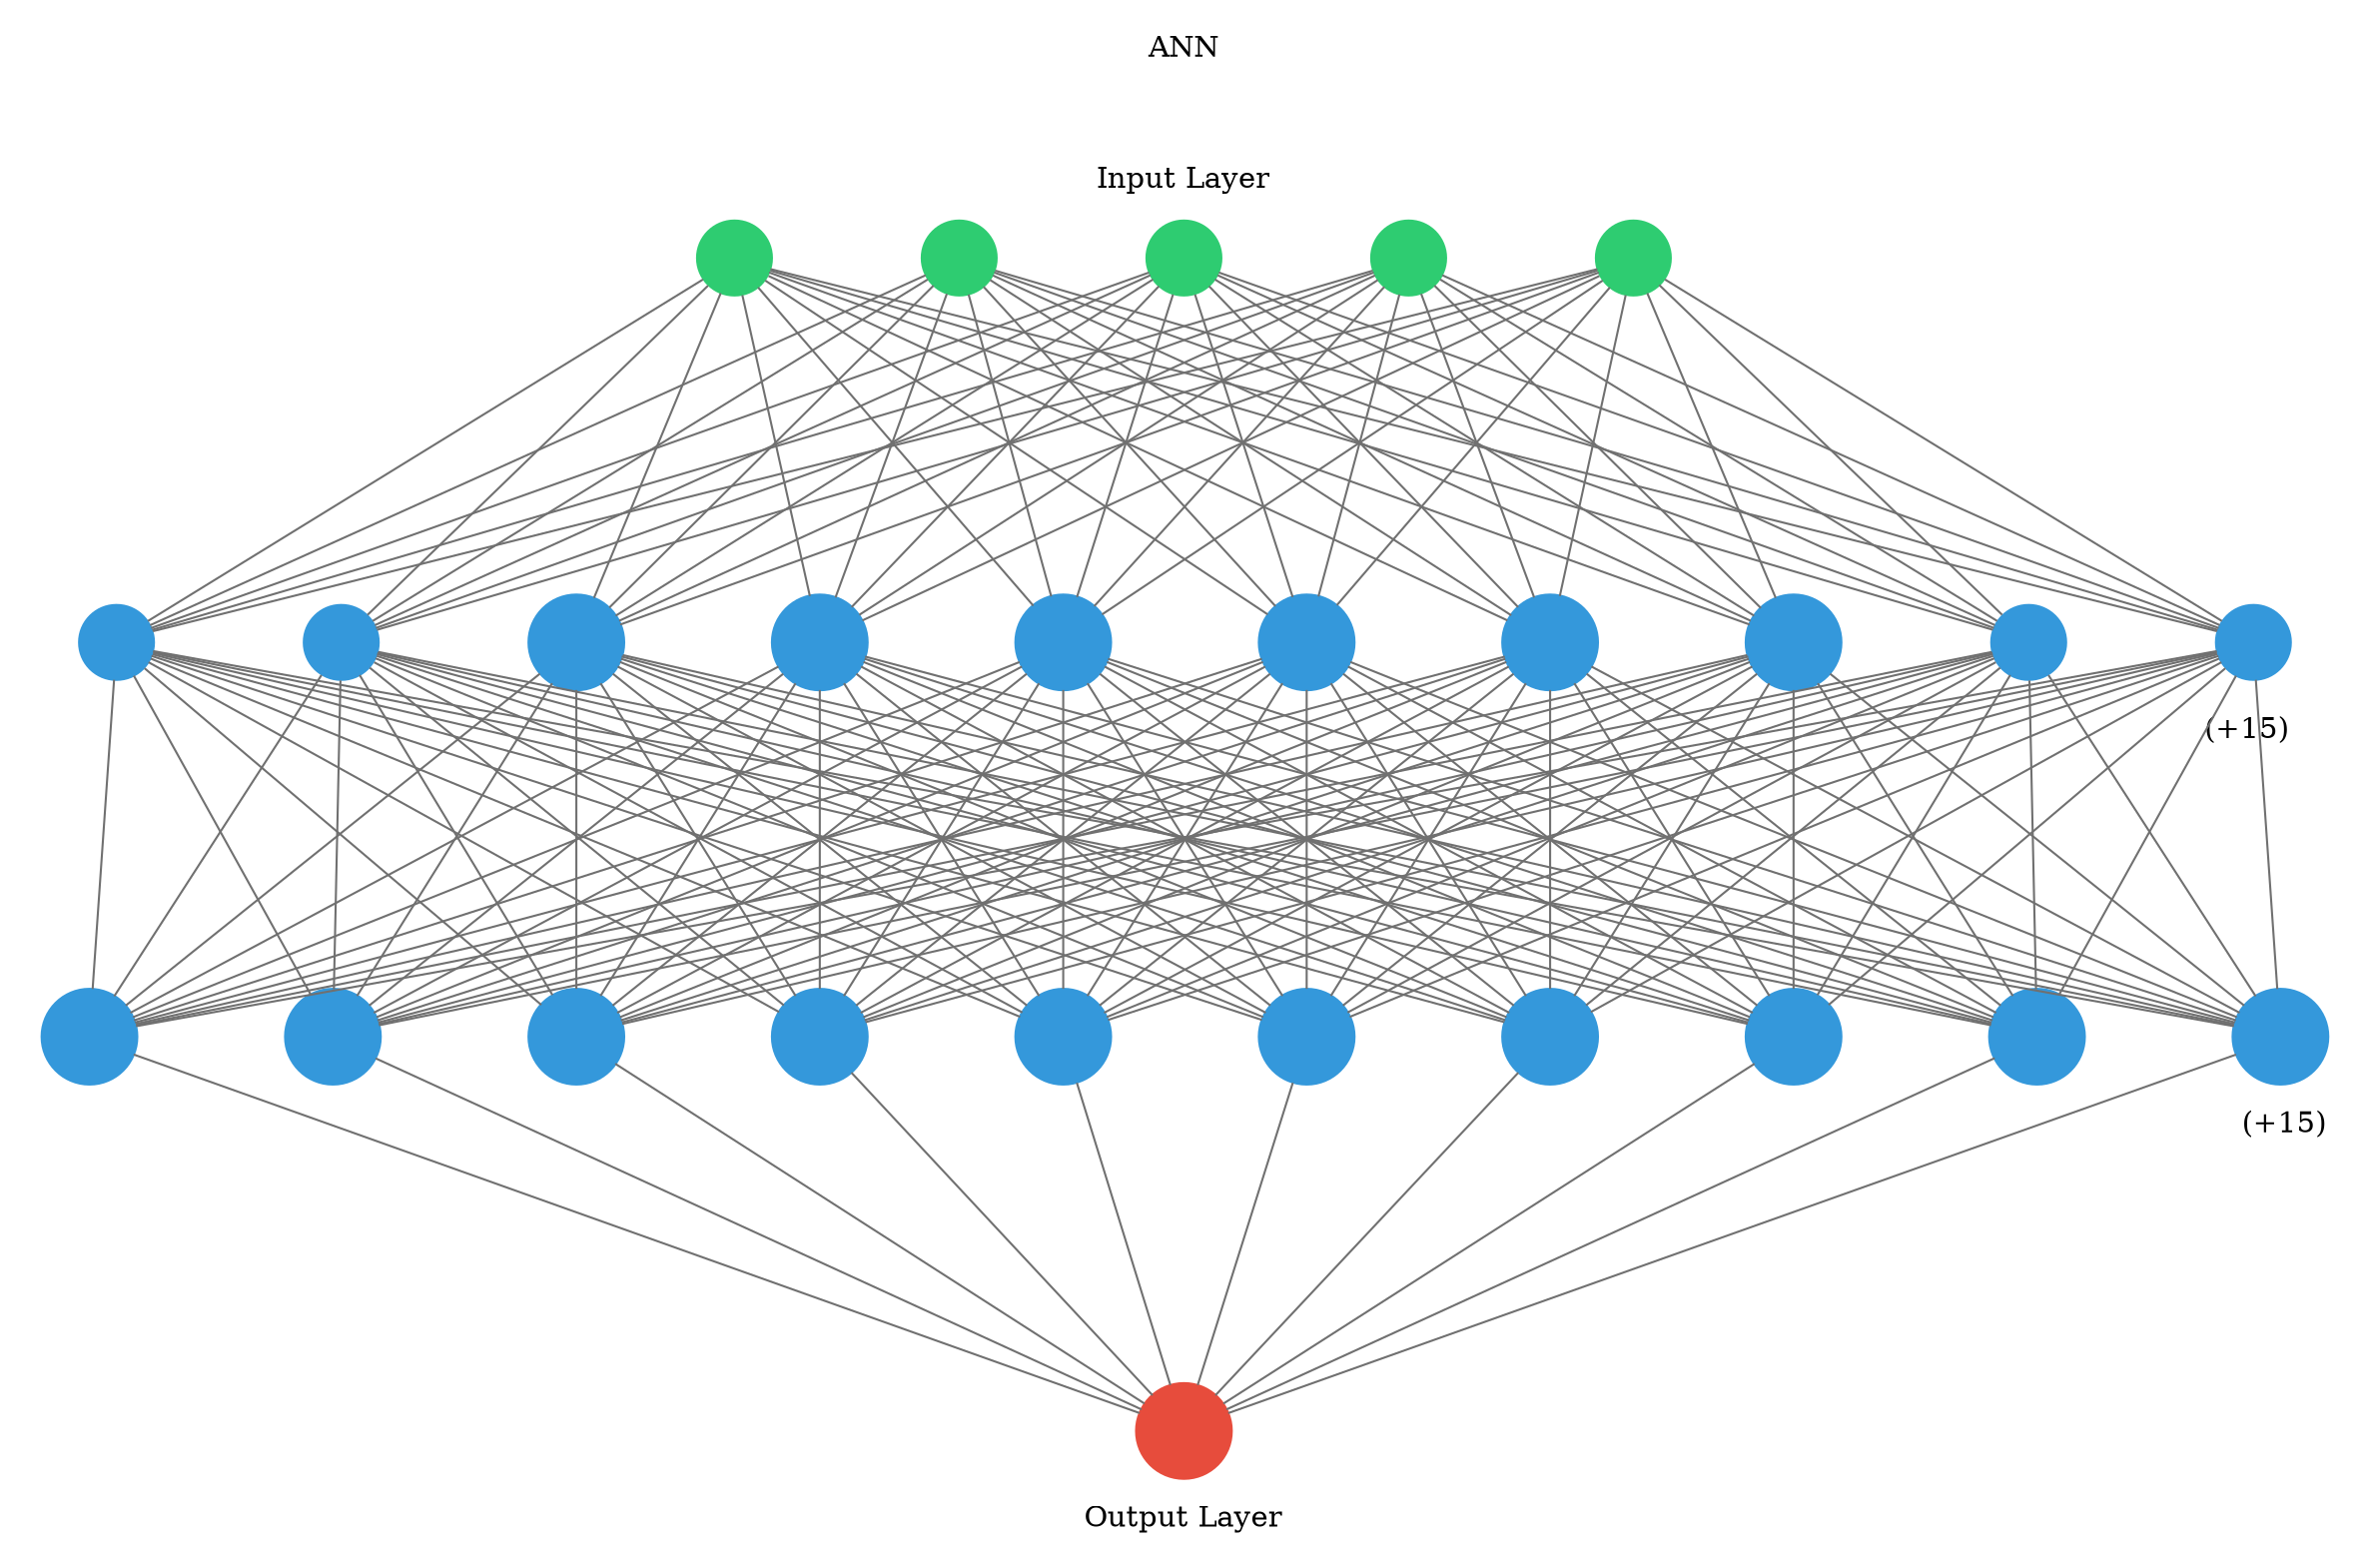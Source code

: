 digraph g {
	graph [nodesep=1 ranksep=2 splines=false]
	edge [arrowhead=none color="#707070"]
	subgraph cluster_input {
		node [color="#2ecc71" fontcolor="#2ecc71" shape=circle style=filled]
		color=white
		1
		label="ANN



Input Layer"
		rank=same
		2
		label="ANN



Input Layer"
		rank=same
		3
		label="ANN



Input Layer"
		rank=same
		4
		label="ANN



Input Layer"
		rank=same
		5
		label="ANN



Input Layer"
		rank=same
	}
	1 -> 6
	2 -> 6
	3 -> 6
	4 -> 6
	5 -> 6
	1 -> 7
	2 -> 7
	3 -> 7
	4 -> 7
	5 -> 7
	1 -> 8
	2 -> 8
	3 -> 8
	4 -> 8
	5 -> 8
	1 -> 9
	2 -> 9
	3 -> 9
	4 -> 9
	5 -> 9
	1 -> 10
	2 -> 10
	3 -> 10
	4 -> 10
	5 -> 10
	1 -> 11
	2 -> 11
	3 -> 11
	4 -> 11
	5 -> 11
	1 -> 12
	2 -> 12
	3 -> 12
	4 -> 12
	5 -> 12
	1 -> 13
	2 -> 13
	3 -> 13
	4 -> 13
	5 -> 13
	1 -> 14
	2 -> 14
	3 -> 14
	4 -> 14
	5 -> 14
	1 -> 15
	2 -> 15
	3 -> 15
	4 -> 15
	5 -> 15
	subgraph cluster_1 {
		color=white
		rank=same
		label=" (+15)" labeljust=right labelloc=b
		6 [color="#3498db" fontcolor="#3498db" shape=circle style=filled]
		7 [color="#3498db" fontcolor="#3498db" shape=circle style=filled]
		8 [color="#3498db" fontcolor="#3498db" shape=circle style=filled]
		9 [color="#3498db" fontcolor="#3498db" shape=circle style=filled]
		10 [color="#3498db" fontcolor="#3498db" shape=circle style=filled]
		11 [color="#3498db" fontcolor="#3498db" shape=circle style=filled]
		12 [color="#3498db" fontcolor="#3498db" shape=circle style=filled]
		13 [color="#3498db" fontcolor="#3498db" shape=circle style=filled]
		14 [color="#3498db" fontcolor="#3498db" shape=circle style=filled]
		15 [color="#3498db" fontcolor="#3498db" shape=circle style=filled]
	}
	6 -> 16
	7 -> 16
	8 -> 16
	9 -> 16
	10 -> 16
	11 -> 16
	12 -> 16
	13 -> 16
	14 -> 16
	15 -> 16
	6 -> 17
	7 -> 17
	8 -> 17
	9 -> 17
	10 -> 17
	11 -> 17
	12 -> 17
	13 -> 17
	14 -> 17
	15 -> 17
	6 -> 18
	7 -> 18
	8 -> 18
	9 -> 18
	10 -> 18
	11 -> 18
	12 -> 18
	13 -> 18
	14 -> 18
	15 -> 18
	6 -> 19
	7 -> 19
	8 -> 19
	9 -> 19
	10 -> 19
	11 -> 19
	12 -> 19
	13 -> 19
	14 -> 19
	15 -> 19
	6 -> 20
	7 -> 20
	8 -> 20
	9 -> 20
	10 -> 20
	11 -> 20
	12 -> 20
	13 -> 20
	14 -> 20
	15 -> 20
	6 -> 21
	7 -> 21
	8 -> 21
	9 -> 21
	10 -> 21
	11 -> 21
	12 -> 21
	13 -> 21
	14 -> 21
	15 -> 21
	6 -> 22
	7 -> 22
	8 -> 22
	9 -> 22
	10 -> 22
	11 -> 22
	12 -> 22
	13 -> 22
	14 -> 22
	15 -> 22
	6 -> 23
	7 -> 23
	8 -> 23
	9 -> 23
	10 -> 23
	11 -> 23
	12 -> 23
	13 -> 23
	14 -> 23
	15 -> 23
	6 -> 24
	7 -> 24
	8 -> 24
	9 -> 24
	10 -> 24
	11 -> 24
	12 -> 24
	13 -> 24
	14 -> 24
	15 -> 24
	6 -> 25
	7 -> 25
	8 -> 25
	9 -> 25
	10 -> 25
	11 -> 25
	12 -> 25
	13 -> 25
	14 -> 25
	15 -> 25
	subgraph cluster_2 {
		color=white
		rank=same
		label=" (+15)" labeljust=right labelloc=b
		16 [color="#3498db" fontcolor="#3498db" shape=circle style=filled]
		17 [color="#3498db" fontcolor="#3498db" shape=circle style=filled]
		18 [color="#3498db" fontcolor="#3498db" shape=circle style=filled]
		19 [color="#3498db" fontcolor="#3498db" shape=circle style=filled]
		20 [color="#3498db" fontcolor="#3498db" shape=circle style=filled]
		21 [color="#3498db" fontcolor="#3498db" shape=circle style=filled]
		22 [color="#3498db" fontcolor="#3498db" shape=circle style=filled]
		23 [color="#3498db" fontcolor="#3498db" shape=circle style=filled]
		24 [color="#3498db" fontcolor="#3498db" shape=circle style=filled]
		25 [color="#3498db" fontcolor="#3498db" shape=circle style=filled]
	}
	16 -> 26
	17 -> 26
	18 -> 26
	19 -> 26
	20 -> 26
	21 -> 26
	22 -> 26
	23 -> 26
	24 -> 26
	25 -> 26
	subgraph cluster_output {
		node [color="#2ecc71" fontcolor="#2ecc71" shape=circle style=filled]
		color=white
		rank=same
		labeljust=1
		26 [color="#e74c3c" fontcolor="#e74c3c" shape=circle style=filled]
		label="Output Layer" labelloc=bottom
	}
	arrowShape=none
}
